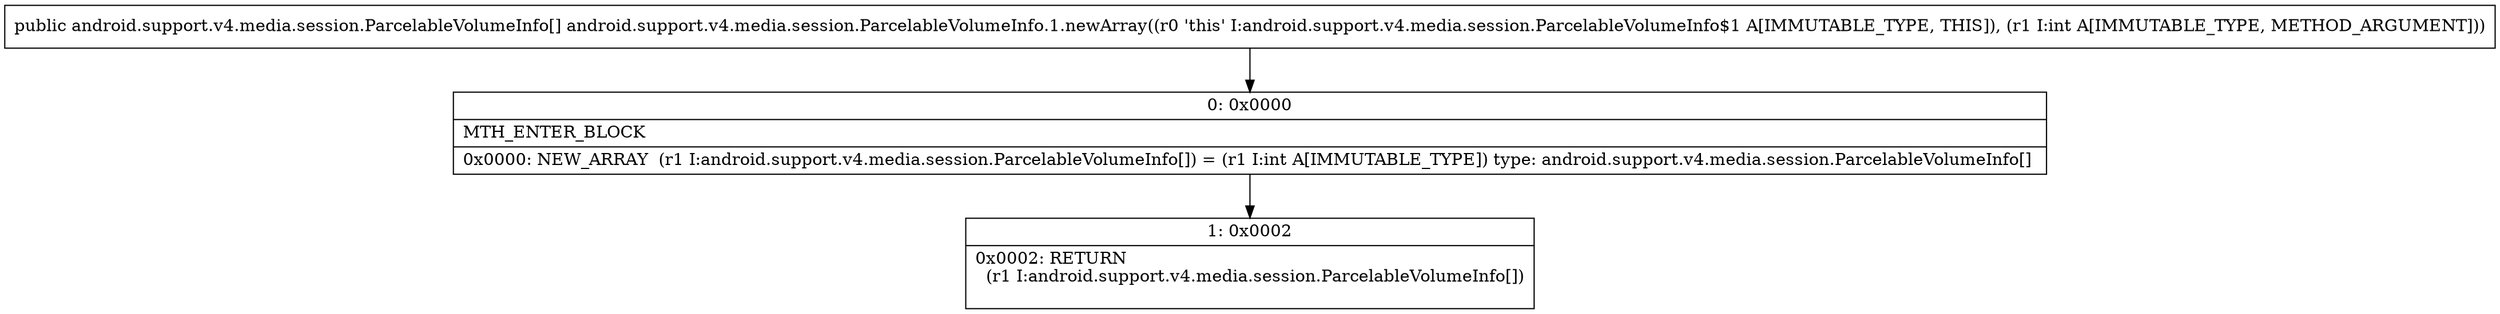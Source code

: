 digraph "CFG forandroid.support.v4.media.session.ParcelableVolumeInfo.1.newArray(I)[Landroid\/support\/v4\/media\/session\/ParcelableVolumeInfo;" {
Node_0 [shape=record,label="{0\:\ 0x0000|MTH_ENTER_BLOCK\l|0x0000: NEW_ARRAY  (r1 I:android.support.v4.media.session.ParcelableVolumeInfo[]) = (r1 I:int A[IMMUTABLE_TYPE]) type: android.support.v4.media.session.ParcelableVolumeInfo[] \l}"];
Node_1 [shape=record,label="{1\:\ 0x0002|0x0002: RETURN  \l  (r1 I:android.support.v4.media.session.ParcelableVolumeInfo[])\l \l}"];
MethodNode[shape=record,label="{public android.support.v4.media.session.ParcelableVolumeInfo[] android.support.v4.media.session.ParcelableVolumeInfo.1.newArray((r0 'this' I:android.support.v4.media.session.ParcelableVolumeInfo$1 A[IMMUTABLE_TYPE, THIS]), (r1 I:int A[IMMUTABLE_TYPE, METHOD_ARGUMENT])) }"];
MethodNode -> Node_0;
Node_0 -> Node_1;
}

